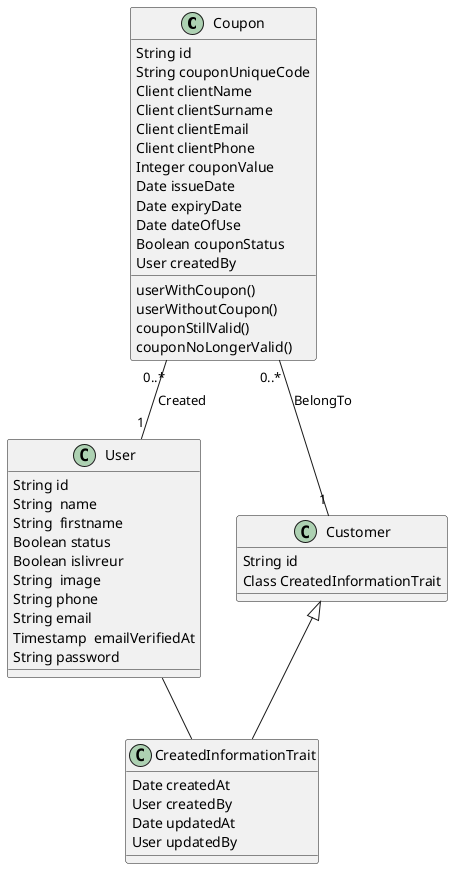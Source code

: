 @startuml "Coupon"

class Coupon{
  String id
  String couponUniqueCode
  Client clientName
  Client clientSurname
  Client clientEmail
  Client clientPhone
  Integer couponValue
  Date issueDate
  Date expiryDate
  Date dateOfUse
  Boolean couponStatus
  User createdBy
  userWithCoupon()
  userWithoutCoupon()
  couponStillValid()
  couponNoLongerValid()
}

class User{
  String id 
  String  name
  String  firstname
  Boolean status
  Boolean islivreur
  String  image
  String phone
  String email
  Timestamp  emailVerifiedAt
  String password
  
}

class Customer{
  String id
  Class CreatedInformationTrait
}

class CreatedInformationTrait{
  Date createdAt
  User createdBy  
  Date updatedAt
  User updatedBy
}

'''Ajouter les multiplicités
Customer <|--CreatedInformationTrait
User --CreatedInformationTrait

Coupon "0..*" -- "1" User : Created
Coupon "0..*" -- "1" Customer : BelongTo

@enduml